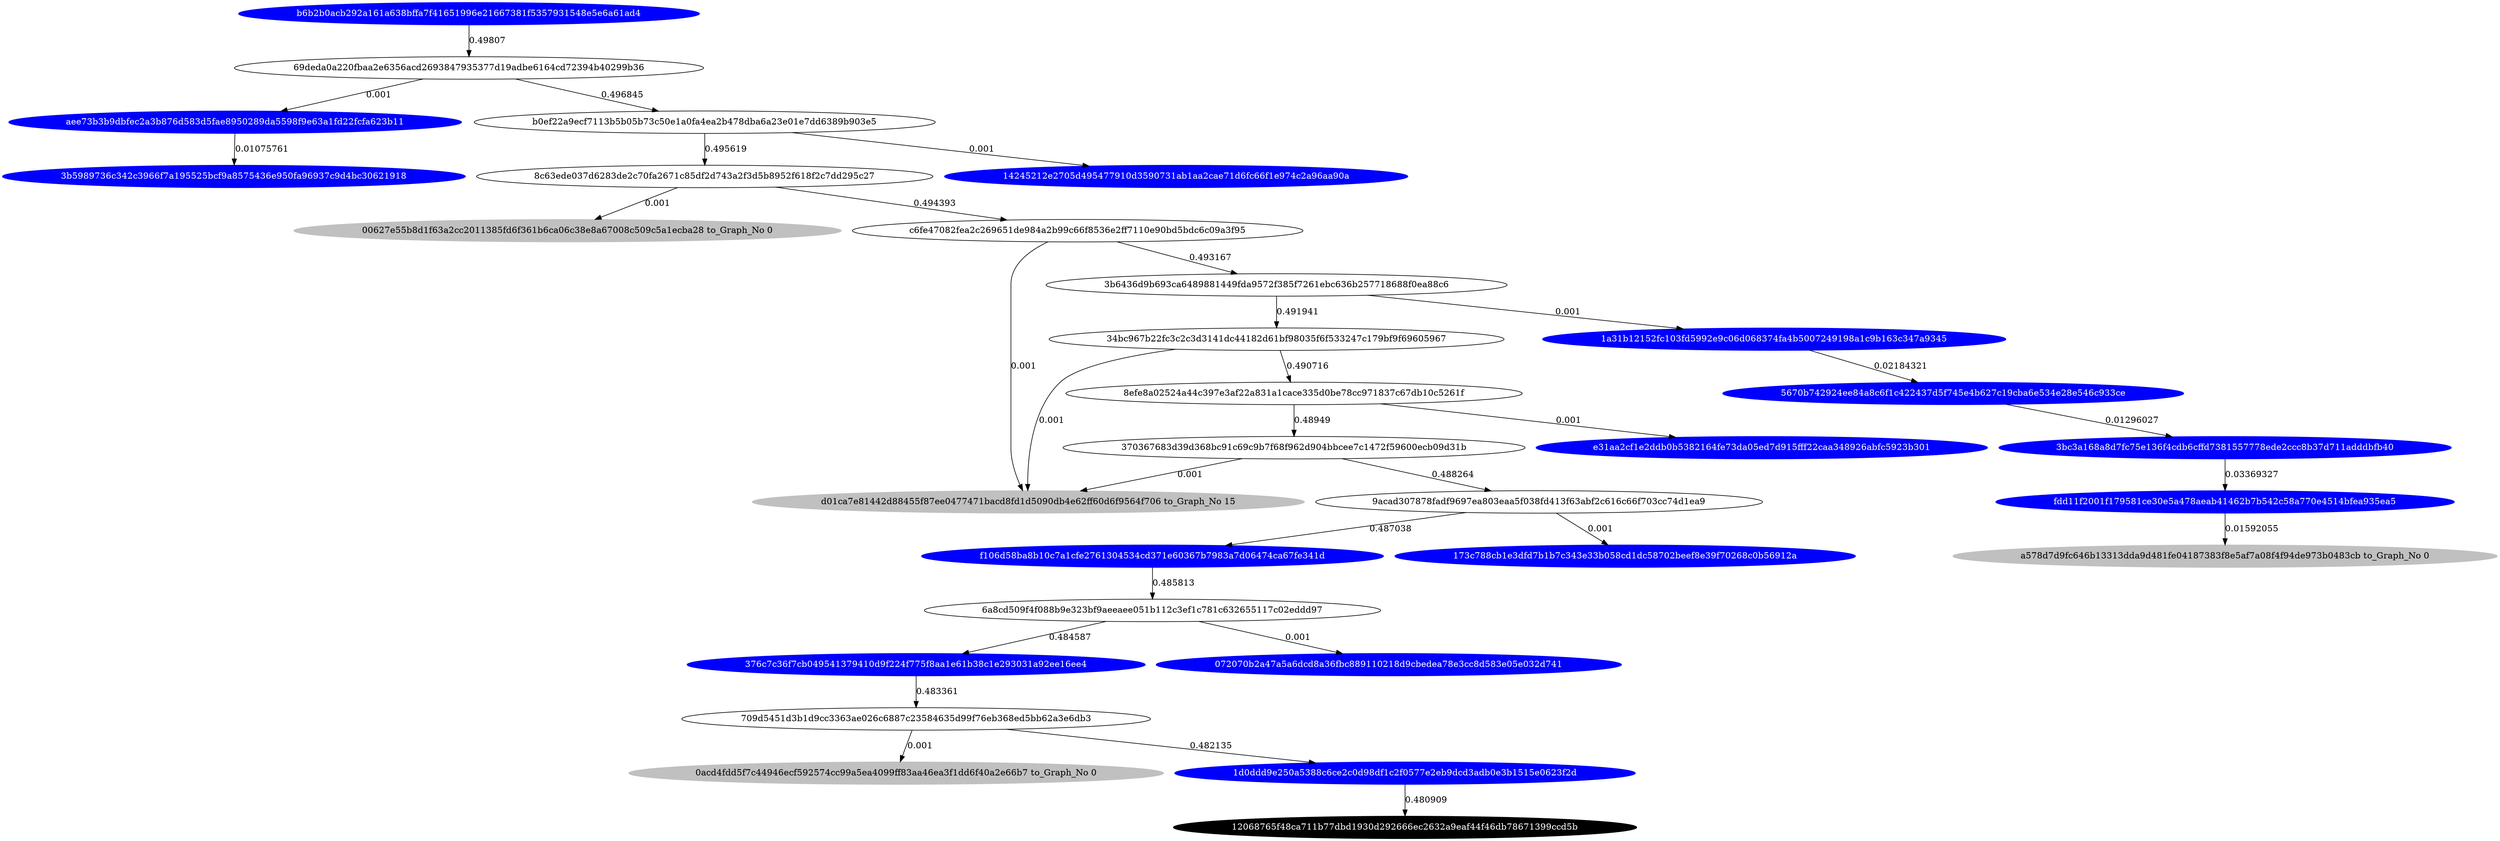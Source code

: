 digraph G{rankdir=TB;layout=dot;
"b6b2b0acb292a161a638bffa7f41651996e21667381f5357931548e5e6a61ad4" [style="solid,filled",color=blue,fontcolor=white];
"376c7c36f7cb049541379410d9f224f775f8aa1e61b38c1e293031a92ee16ee4" [style="solid,filled",color=blue,fontcolor=white];
"e31aa2cf1e2ddb0b5382164fe73da05ed7d915fff22caa348926abfc5923b301" [style="solid,filled",color=blue,fontcolor=white];
"fdd11f2001f179581ce30e5a478aeab41462b7b542c58a770e4514bfea935ea5" [style="solid,filled",color=blue,fontcolor=white];
"12068765f48ca711b77dbd1930d292666ec2632a9eaf44f46db78671399ccd5b" [style="solid,filled",color=black,fontcolor=white];
"0acd4fdd5f7c44946ecf592574cc99a5ea4099ff83aa46ea3f1dd6f40a2e66b7" [style="solid,filled",color=gray,fontcolor=black,label= "0acd4fdd5f7c44946ecf592574cc99a5ea4099ff83aa46ea3f1dd6f40a2e66b7 to_Graph_No 0"];
"3bc3a168a8d7fc75e136f4cdb6cffd7381557778ede2ccc8b37d711adddbfb40" [style="solid,filled",color=blue,fontcolor=white];
"f106d58ba8b10c7a1cfe2761304534cd371e60367b7983a7d06474ca67fe341d" [style="solid,filled",color=blue,fontcolor=white];
"072070b2a47a5a6dcd8a36fbc889110218d9cbedea78e3cc8d583e05e032d741" [style="solid,filled",color=blue,fontcolor=white];
"5670b742924ee84a8c6f1c422437d5f745e4b627c19cba6e534e28e546c933ce" [style="solid,filled",color=blue,fontcolor=white];
"1d0ddd9e250a5388c6ce2c0d98df1c2f0577e2eb9dcd3adb0e3b1515e0623f2d" [style="solid,filled",color=blue,fontcolor=white];
"d01ca7e81442d88455f87ee0477471bacd8fd1d5090db4e62ff60d6f9564f706" [style="solid,filled",color=gray,fontcolor=black,label= "d01ca7e81442d88455f87ee0477471bacd8fd1d5090db4e62ff60d6f9564f706 to_Graph_No 15"];
"aee73b3b9dbfec2a3b876d583d5fae8950289da5598f9e63a1fd22fcfa623b11" [style="solid,filled",color=blue,fontcolor=white];
"173c788cb1e3dfd7b1b7c343e33b058cd1dc58702beef8e39f70268c0b56912a" [style="solid,filled",color=blue,fontcolor=white];
"1a31b12152fc103fd5992e9c06d068374fa4b5007249198a1c9b163c347a9345" [style="solid,filled",color=blue,fontcolor=white];
"00627e55b8d1f63a2cc2011385fd6f361b6ca06c38e8a67008c509c5a1ecba28" [style="solid,filled",color=gray,fontcolor=black,label= "00627e55b8d1f63a2cc2011385fd6f361b6ca06c38e8a67008c509c5a1ecba28 to_Graph_No 0"];
"14245212e2705d495477910d3590731ab1aa2cae71d6fc66f1e974c2a96aa90a" [style="solid,filled",color=blue,fontcolor=white];
"a578d7d9fc646b13313dda9d481fe04187383f8e5af7a08f4f94de973b0483cb" [style="solid,filled",color=gray,fontcolor=black,label= "a578d7d9fc646b13313dda9d481fe04187383f8e5af7a08f4f94de973b0483cb to_Graph_No 0"];
"3b5989736c342c3966f7a195525bcf9a8575436e950fa96937c9d4bc30621918" [style="solid,filled",color=blue,fontcolor=white];
"370367683d39d368bc91c69c9b7f68f962d904bbcee7c1472f59600ecb09d31b" -> "9acad307878fadf9697ea803eaa5f038fd413f63abf2c616c66f703cc74d1ea9" [label=0.488264];
"34bc967b22fc3c2c3d3141dc44182d61bf98035f6f533247c179bf9f69605967" -> "d01ca7e81442d88455f87ee0477471bacd8fd1d5090db4e62ff60d6f9564f706" [label=0.001];
"f106d58ba8b10c7a1cfe2761304534cd371e60367b7983a7d06474ca67fe341d" -> "6a8cd509f4f088b9e323bf9aeeaee051b112c3ef1c781c632655117c02eddd97" [label=0.485813];
"aee73b3b9dbfec2a3b876d583d5fae8950289da5598f9e63a1fd22fcfa623b11" -> "3b5989736c342c3966f7a195525bcf9a8575436e950fa96937c9d4bc30621918" [label=0.01075761];
"b0ef22a9ecf7113b5b05b73c50e1a0fa4ea2b478dba6a23e01e7dd6389b903e5" -> "14245212e2705d495477910d3590731ab1aa2cae71d6fc66f1e974c2a96aa90a" [label=0.001];
"370367683d39d368bc91c69c9b7f68f962d904bbcee7c1472f59600ecb09d31b" -> "d01ca7e81442d88455f87ee0477471bacd8fd1d5090db4e62ff60d6f9564f706" [label=0.001];
"69deda0a220fbaa2e6356acd2693847935377d19adbe6164cd72394b40299b36" -> "b0ef22a9ecf7113b5b05b73c50e1a0fa4ea2b478dba6a23e01e7dd6389b903e5" [label=0.496845];
"b0ef22a9ecf7113b5b05b73c50e1a0fa4ea2b478dba6a23e01e7dd6389b903e5" -> "8c63ede037d6283de2c70fa2671c85df2d743a2f3d5b8952f618f2c7dd295c27" [label=0.495619];
"8c63ede037d6283de2c70fa2671c85df2d743a2f3d5b8952f618f2c7dd295c27" -> "00627e55b8d1f63a2cc2011385fd6f361b6ca06c38e8a67008c509c5a1ecba28" [label=0.001];
"3b6436d9b693ca6489881449fda9572f385f7261ebc636b257718688f0ea88c6" -> "1a31b12152fc103fd5992e9c06d068374fa4b5007249198a1c9b163c347a9345" [label=0.001];
"709d5451d3b1d9cc3363ae026c6887c23584635d99f76eb368ed5bb62a3e6db3" -> "0acd4fdd5f7c44946ecf592574cc99a5ea4099ff83aa46ea3f1dd6f40a2e66b7" [label=0.001];
"5670b742924ee84a8c6f1c422437d5f745e4b627c19cba6e534e28e546c933ce" -> "3bc3a168a8d7fc75e136f4cdb6cffd7381557778ede2ccc8b37d711adddbfb40" [label=0.01296027];
"fdd11f2001f179581ce30e5a478aeab41462b7b542c58a770e4514bfea935ea5" -> "a578d7d9fc646b13313dda9d481fe04187383f8e5af7a08f4f94de973b0483cb" [label=0.01592055];
"376c7c36f7cb049541379410d9f224f775f8aa1e61b38c1e293031a92ee16ee4" -> "709d5451d3b1d9cc3363ae026c6887c23584635d99f76eb368ed5bb62a3e6db3" [label=0.483361];
"8efe8a02524a44c397e3af22a831a1cace335d0be78cc971837c67db10c5261f" -> "370367683d39d368bc91c69c9b7f68f962d904bbcee7c1472f59600ecb09d31b" [label=0.48949];
"34bc967b22fc3c2c3d3141dc44182d61bf98035f6f533247c179bf9f69605967" -> "8efe8a02524a44c397e3af22a831a1cace335d0be78cc971837c67db10c5261f" [label=0.490716];
"1d0ddd9e250a5388c6ce2c0d98df1c2f0577e2eb9dcd3adb0e3b1515e0623f2d" -> "12068765f48ca711b77dbd1930d292666ec2632a9eaf44f46db78671399ccd5b" [label=0.480909];
"1a31b12152fc103fd5992e9c06d068374fa4b5007249198a1c9b163c347a9345" -> "5670b742924ee84a8c6f1c422437d5f745e4b627c19cba6e534e28e546c933ce" [label=0.02184321];
"9acad307878fadf9697ea803eaa5f038fd413f63abf2c616c66f703cc74d1ea9" -> "f106d58ba8b10c7a1cfe2761304534cd371e60367b7983a7d06474ca67fe341d" [label=0.487038];
"b6b2b0acb292a161a638bffa7f41651996e21667381f5357931548e5e6a61ad4" -> "69deda0a220fbaa2e6356acd2693847935377d19adbe6164cd72394b40299b36" [label=0.49807];
"6a8cd509f4f088b9e323bf9aeeaee051b112c3ef1c781c632655117c02eddd97" -> "376c7c36f7cb049541379410d9f224f775f8aa1e61b38c1e293031a92ee16ee4" [label=0.484587];
"c6fe47082fea2c269651de984a2b99c66f8536e2ff7110e90bd5bdc6c09a3f95" -> "3b6436d9b693ca6489881449fda9572f385f7261ebc636b257718688f0ea88c6" [label=0.493167];
"c6fe47082fea2c269651de984a2b99c66f8536e2ff7110e90bd5bdc6c09a3f95" -> "d01ca7e81442d88455f87ee0477471bacd8fd1d5090db4e62ff60d6f9564f706" [label=0.001];
"8c63ede037d6283de2c70fa2671c85df2d743a2f3d5b8952f618f2c7dd295c27" -> "c6fe47082fea2c269651de984a2b99c66f8536e2ff7110e90bd5bdc6c09a3f95" [label=0.494393];
"9acad307878fadf9697ea803eaa5f038fd413f63abf2c616c66f703cc74d1ea9" -> "173c788cb1e3dfd7b1b7c343e33b058cd1dc58702beef8e39f70268c0b56912a" [label=0.001];
"3bc3a168a8d7fc75e136f4cdb6cffd7381557778ede2ccc8b37d711adddbfb40" -> "fdd11f2001f179581ce30e5a478aeab41462b7b542c58a770e4514bfea935ea5" [label=0.03369327];
"6a8cd509f4f088b9e323bf9aeeaee051b112c3ef1c781c632655117c02eddd97" -> "072070b2a47a5a6dcd8a36fbc889110218d9cbedea78e3cc8d583e05e032d741" [label=0.001];
"8efe8a02524a44c397e3af22a831a1cace335d0be78cc971837c67db10c5261f" -> "e31aa2cf1e2ddb0b5382164fe73da05ed7d915fff22caa348926abfc5923b301" [label=0.001];
"3b6436d9b693ca6489881449fda9572f385f7261ebc636b257718688f0ea88c6" -> "34bc967b22fc3c2c3d3141dc44182d61bf98035f6f533247c179bf9f69605967" [label=0.491941];
"709d5451d3b1d9cc3363ae026c6887c23584635d99f76eb368ed5bb62a3e6db3" -> "1d0ddd9e250a5388c6ce2c0d98df1c2f0577e2eb9dcd3adb0e3b1515e0623f2d" [label=0.482135];
"69deda0a220fbaa2e6356acd2693847935377d19adbe6164cd72394b40299b36" -> "aee73b3b9dbfec2a3b876d583d5fae8950289da5598f9e63a1fd22fcfa623b11" [label=0.001];
}